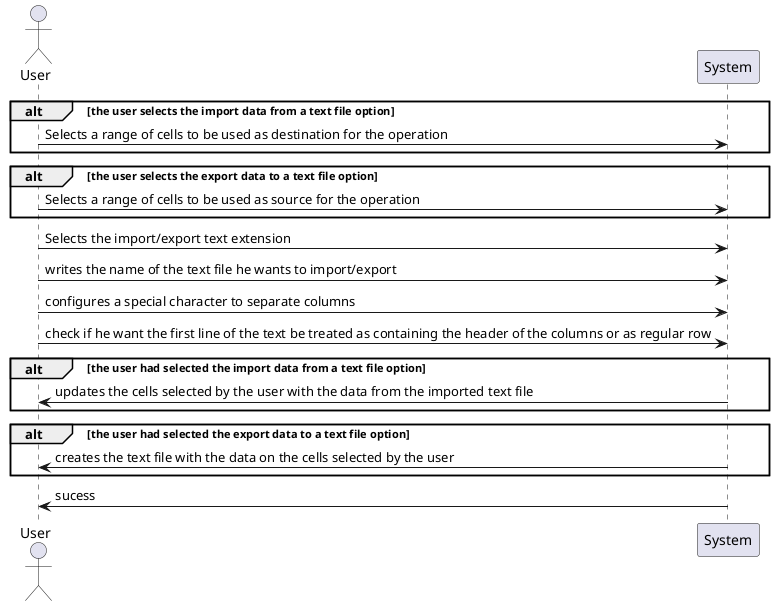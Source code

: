 @startuml ipc04.1_analysis.png

actor User

participant "System" as s

alt the user selects the import data from a text file option
User->s: Selects a range of cells to be used as destination for the operation
end

alt the user selects the export data to a text file option
User->s: Selects a range of cells to be used as source for the operation
end

User->s: Selects the import/export text extension
User->s: writes the name of the text file he wants to import/export
User->s: configures a special character to separate columns
User->s: check if he want the first line of the text be treated as containing the header of the columns or as regular row

alt the user had selected the import data from a text file option
s->User: updates the cells selected by the user with the data from the imported text file
end

alt the user had selected the export data to a text file option
s->User: creates the text file with the data on the cells selected by the user
end

s->User: sucess

@enduml
